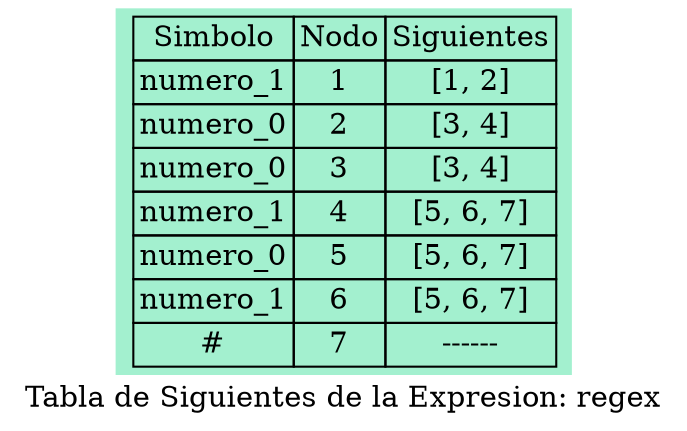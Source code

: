 digraph T_Siguientes{
  node [shape=plaintext]
  mytable [style=filled fillcolor="#A3F0CF" 
    label=<<table border="0" cellborder="1"  cellspacing="0">
    <tr><td>Simbolo</td><td>Nodo</td><td>Siguientes</td></tr><tr><td>numero_1</td><td>1</td><td>[1, 2]</td></tr>
<tr><td>numero_0</td><td>2</td><td>[3, 4]</td></tr>
<tr><td>numero_0</td><td>3</td><td>[3, 4]</td></tr>
<tr><td>numero_1</td><td>4</td><td>[5, 6, 7]</td></tr>
<tr><td>numero_0</td><td>5</td><td>[5, 6, 7]</td></tr>
<tr><td>numero_1</td><td>6</td><td>[5, 6, 7]</td></tr>
<tr><td>#</td><td>7</td><td>------</td></tr>
  </table>>];
label="Tabla de Siguientes de la Expresion: regex";}
